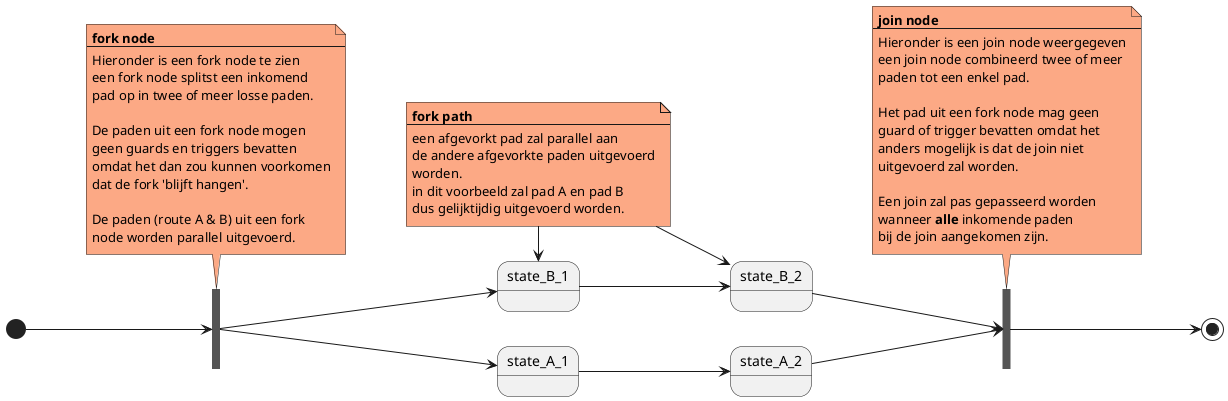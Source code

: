 @startuml
'https://plantuml.com/state-diagram

left to right direction

state fork_state <<fork>>
state join_state <<join>>

fork_state --> state_B_1
fork_state --> state_A_1

state_B_1 --> state_B_2
state_A_1 --> state_A_2

state_B_2 --> join_state
state_A_2 --> join_state

[*] --> fork_state
join_state --> [*]

note as n1 #FCA985
    **fork node**
    --
    Hieronder is een fork node te zien
    een fork node splitst een inkomend
    pad op in twee of meer losse paden.

    De paden uit een fork node mogen
    geen guards en triggers bevatten
    omdat het dan zou kunnen voorkomen
    dat de fork 'blijft hangen'.

    De paden (route A & B) uit een fork
    node worden parallel uitgevoerd.
end note

note as n2 #FCA985
    **join node**
    --
    Hieronder is een join node weergegeven
    een join node combineerd twee of meer
    paden tot een enkel pad.

    Het pad uit een fork node mag geen
    guard of trigger bevatten omdat het
    anders mogelijk is dat de join niet
    uitgevoerd zal worden.

    Een join zal pas gepasseerd worden
    wanneer **alle** inkomende paden
    bij de join aangekomen zijn.
end note

note as n3 #FCA985
    **fork path**
    --
    een afgevorkt pad zal parallel aan
    de andere afgevorkte paden uitgevoerd
    worden.
    in dit voorbeeld zal pad A en pad B
    dus gelijktijdig uitgevoerd worden.
end note

n1 -right-> fork_state
n2 -right-> join_state

n3 -right-> state_B_1
n3 -right-> state_B_2

@enduml